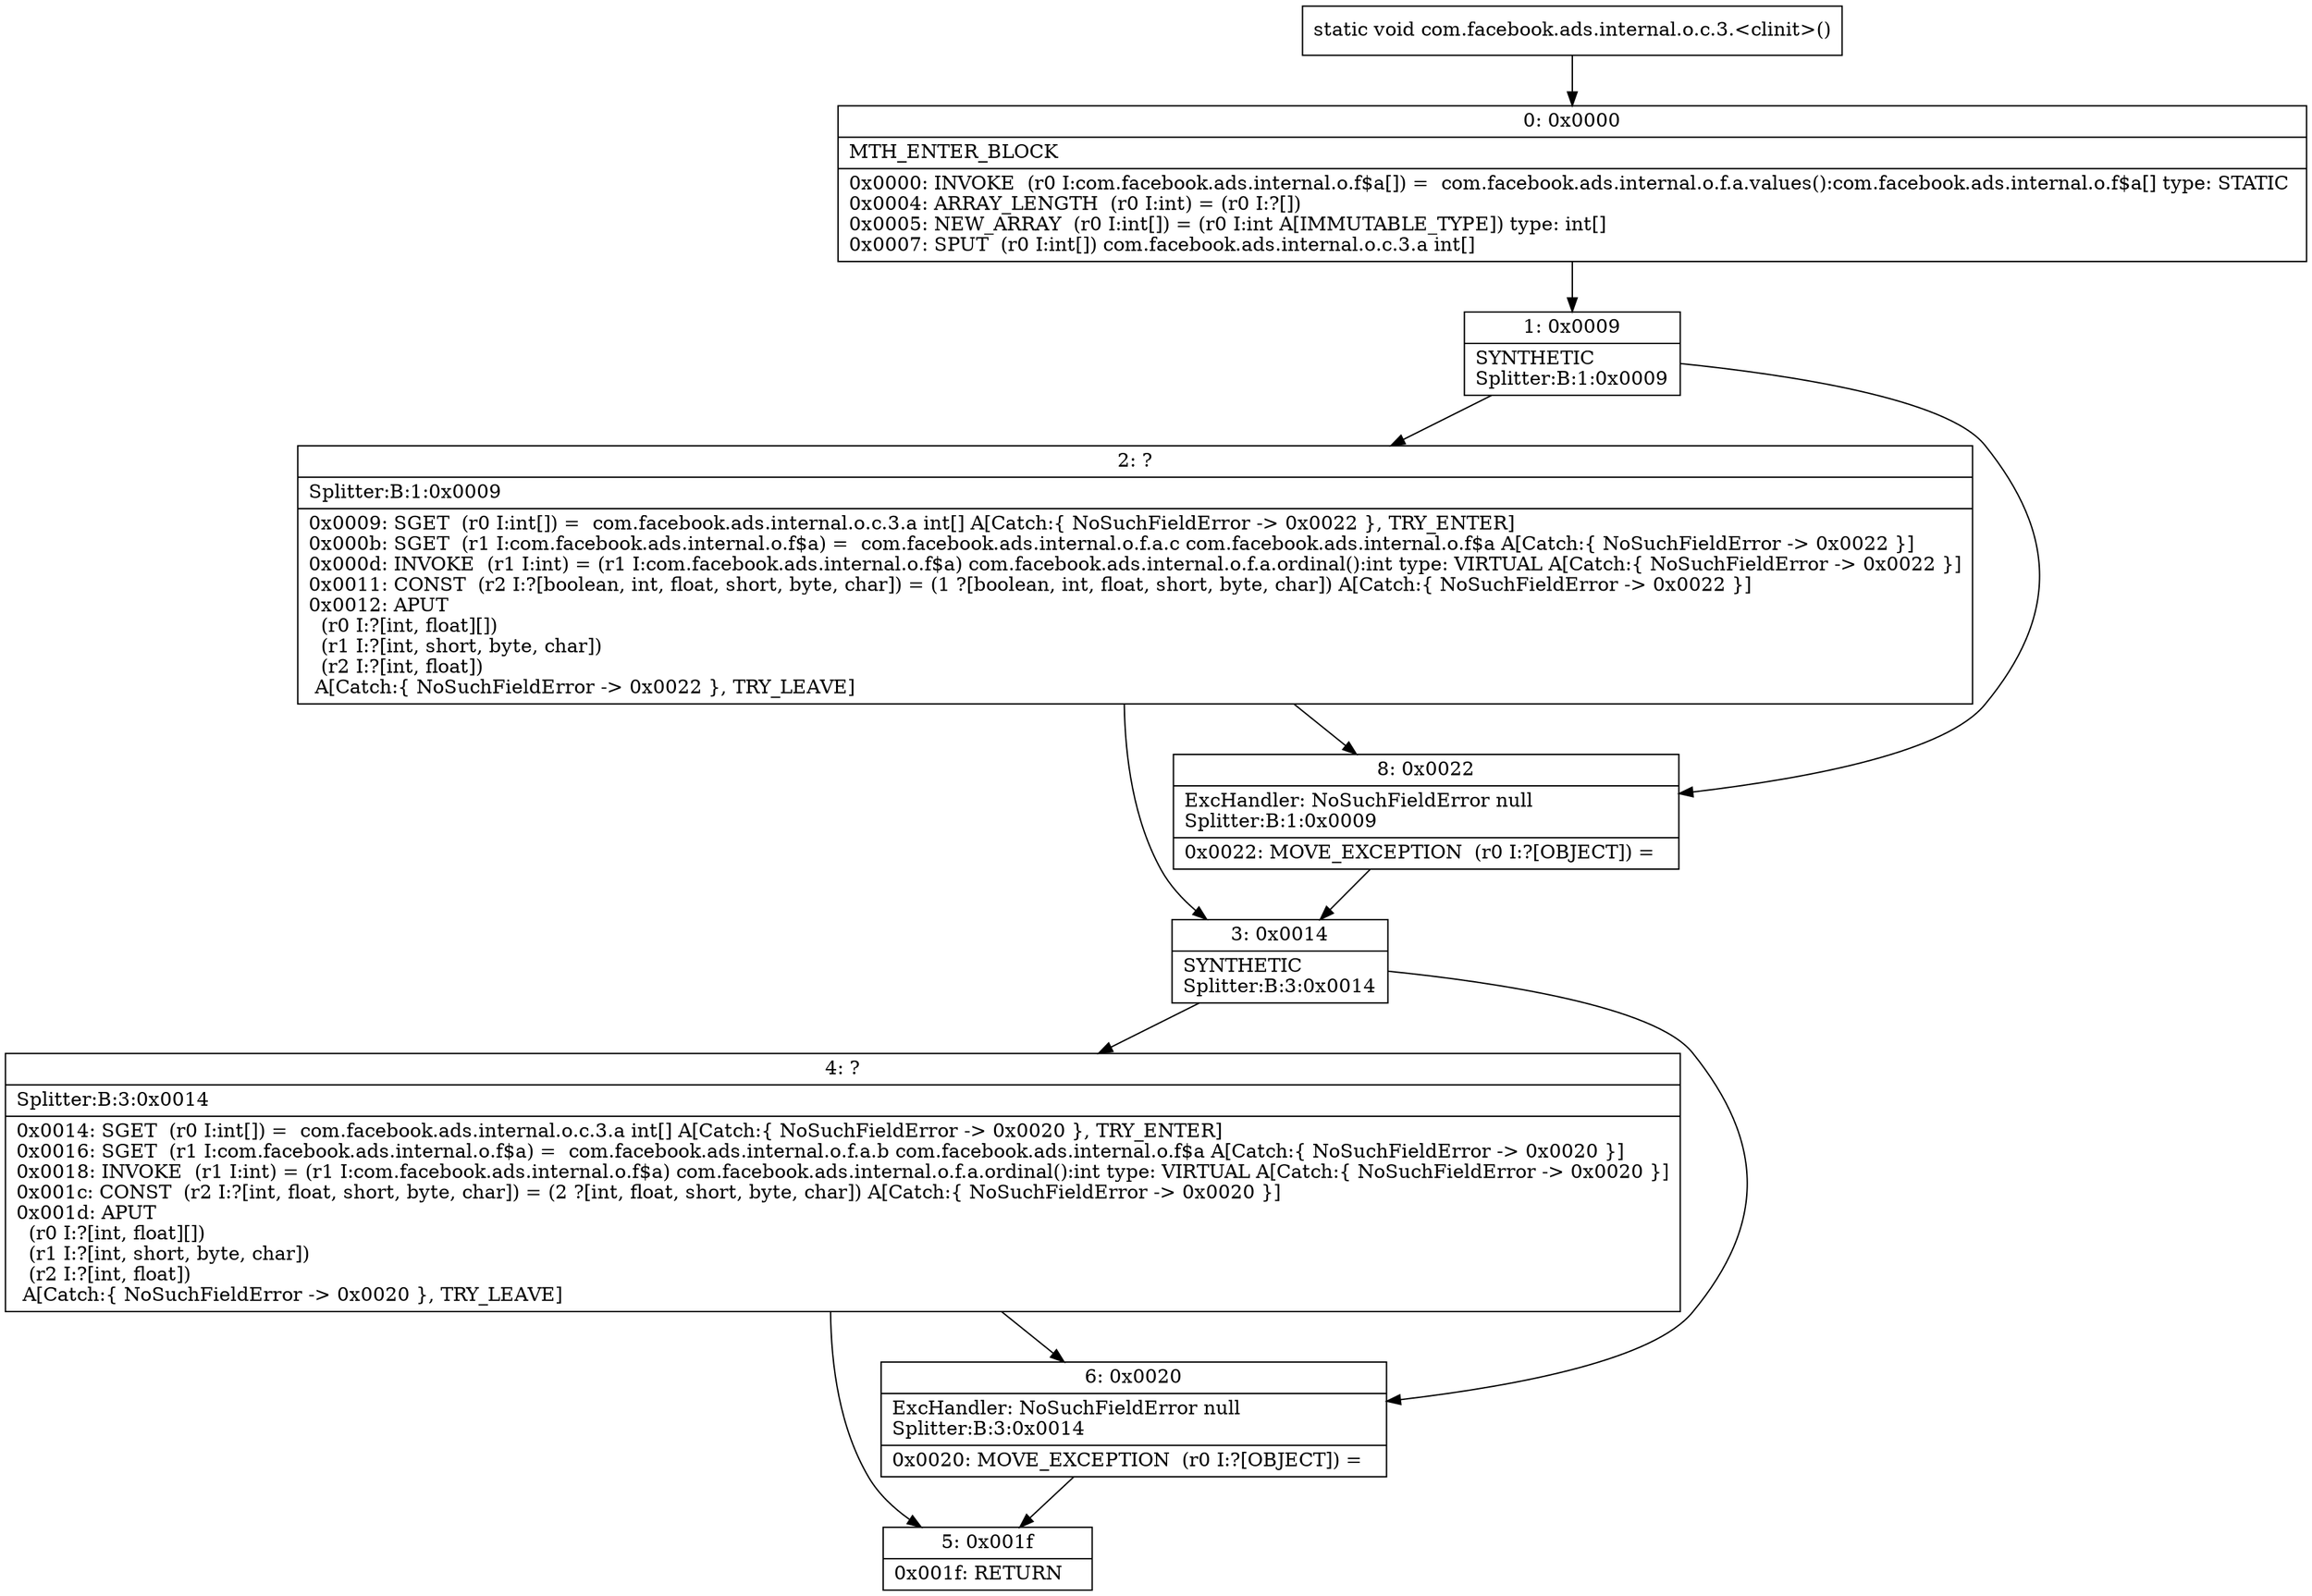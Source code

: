 digraph "CFG forcom.facebook.ads.internal.o.c.3.\<clinit\>()V" {
Node_0 [shape=record,label="{0\:\ 0x0000|MTH_ENTER_BLOCK\l|0x0000: INVOKE  (r0 I:com.facebook.ads.internal.o.f$a[]) =  com.facebook.ads.internal.o.f.a.values():com.facebook.ads.internal.o.f$a[] type: STATIC \l0x0004: ARRAY_LENGTH  (r0 I:int) = (r0 I:?[]) \l0x0005: NEW_ARRAY  (r0 I:int[]) = (r0 I:int A[IMMUTABLE_TYPE]) type: int[] \l0x0007: SPUT  (r0 I:int[]) com.facebook.ads.internal.o.c.3.a int[] \l}"];
Node_1 [shape=record,label="{1\:\ 0x0009|SYNTHETIC\lSplitter:B:1:0x0009\l}"];
Node_2 [shape=record,label="{2\:\ ?|Splitter:B:1:0x0009\l|0x0009: SGET  (r0 I:int[]) =  com.facebook.ads.internal.o.c.3.a int[] A[Catch:\{ NoSuchFieldError \-\> 0x0022 \}, TRY_ENTER]\l0x000b: SGET  (r1 I:com.facebook.ads.internal.o.f$a) =  com.facebook.ads.internal.o.f.a.c com.facebook.ads.internal.o.f$a A[Catch:\{ NoSuchFieldError \-\> 0x0022 \}]\l0x000d: INVOKE  (r1 I:int) = (r1 I:com.facebook.ads.internal.o.f$a) com.facebook.ads.internal.o.f.a.ordinal():int type: VIRTUAL A[Catch:\{ NoSuchFieldError \-\> 0x0022 \}]\l0x0011: CONST  (r2 I:?[boolean, int, float, short, byte, char]) = (1 ?[boolean, int, float, short, byte, char]) A[Catch:\{ NoSuchFieldError \-\> 0x0022 \}]\l0x0012: APUT  \l  (r0 I:?[int, float][])\l  (r1 I:?[int, short, byte, char])\l  (r2 I:?[int, float])\l A[Catch:\{ NoSuchFieldError \-\> 0x0022 \}, TRY_LEAVE]\l}"];
Node_3 [shape=record,label="{3\:\ 0x0014|SYNTHETIC\lSplitter:B:3:0x0014\l}"];
Node_4 [shape=record,label="{4\:\ ?|Splitter:B:3:0x0014\l|0x0014: SGET  (r0 I:int[]) =  com.facebook.ads.internal.o.c.3.a int[] A[Catch:\{ NoSuchFieldError \-\> 0x0020 \}, TRY_ENTER]\l0x0016: SGET  (r1 I:com.facebook.ads.internal.o.f$a) =  com.facebook.ads.internal.o.f.a.b com.facebook.ads.internal.o.f$a A[Catch:\{ NoSuchFieldError \-\> 0x0020 \}]\l0x0018: INVOKE  (r1 I:int) = (r1 I:com.facebook.ads.internal.o.f$a) com.facebook.ads.internal.o.f.a.ordinal():int type: VIRTUAL A[Catch:\{ NoSuchFieldError \-\> 0x0020 \}]\l0x001c: CONST  (r2 I:?[int, float, short, byte, char]) = (2 ?[int, float, short, byte, char]) A[Catch:\{ NoSuchFieldError \-\> 0x0020 \}]\l0x001d: APUT  \l  (r0 I:?[int, float][])\l  (r1 I:?[int, short, byte, char])\l  (r2 I:?[int, float])\l A[Catch:\{ NoSuchFieldError \-\> 0x0020 \}, TRY_LEAVE]\l}"];
Node_5 [shape=record,label="{5\:\ 0x001f|0x001f: RETURN   \l}"];
Node_6 [shape=record,label="{6\:\ 0x0020|ExcHandler: NoSuchFieldError null\lSplitter:B:3:0x0014\l|0x0020: MOVE_EXCEPTION  (r0 I:?[OBJECT]) =  \l}"];
Node_8 [shape=record,label="{8\:\ 0x0022|ExcHandler: NoSuchFieldError null\lSplitter:B:1:0x0009\l|0x0022: MOVE_EXCEPTION  (r0 I:?[OBJECT]) =  \l}"];
MethodNode[shape=record,label="{static void com.facebook.ads.internal.o.c.3.\<clinit\>() }"];
MethodNode -> Node_0;
Node_0 -> Node_1;
Node_1 -> Node_2;
Node_1 -> Node_8;
Node_2 -> Node_3;
Node_2 -> Node_8;
Node_3 -> Node_4;
Node_3 -> Node_6;
Node_4 -> Node_5;
Node_4 -> Node_6;
Node_6 -> Node_5;
Node_8 -> Node_3;
}


